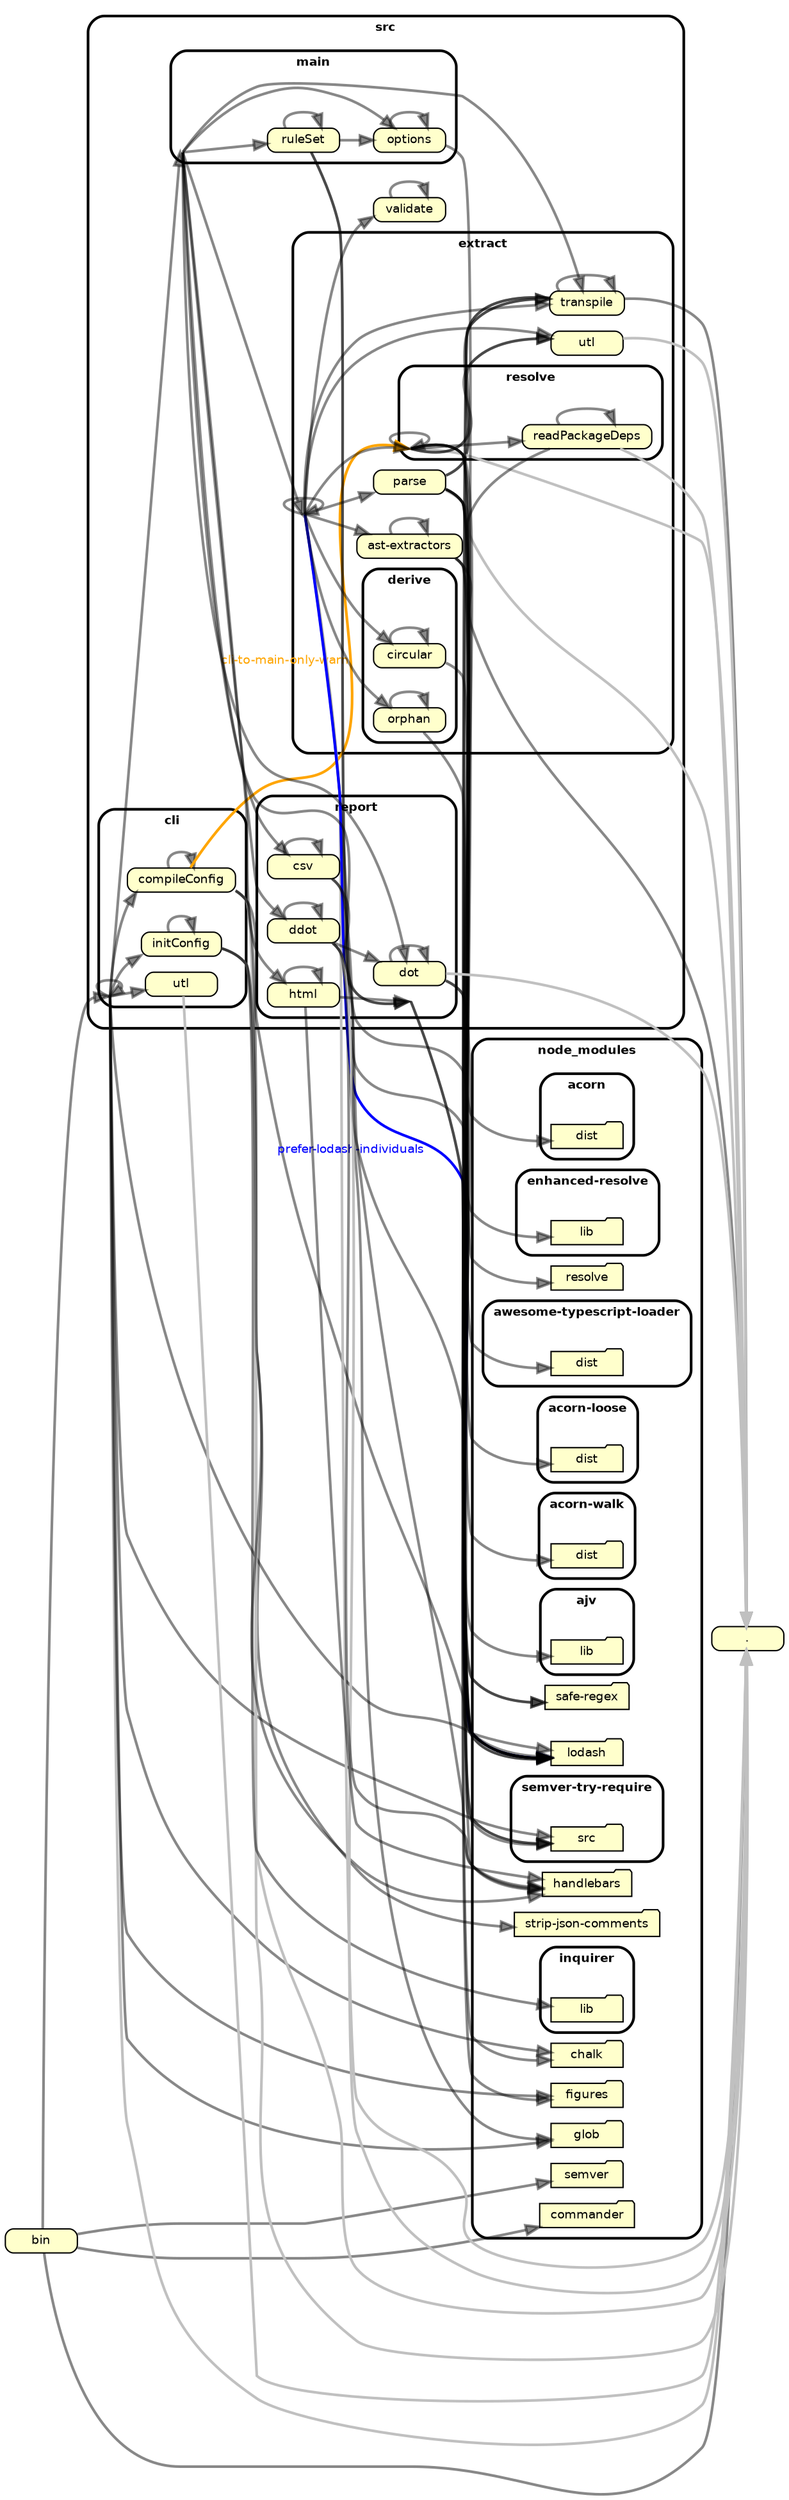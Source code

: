digraph "dependency-cruiser output"{
    ordering=out
    rankdir=LR
    splines=true
    overlap=true
    nodesep=0.16
    ranksep=0.18
    fontname="Helvetica-bold"
    fontsize=9
    style="rounded,bold"
    compound=true
    node [shape=box style="rounded, filled" fillcolor="#ffffcc" height=0.2 fontname=Helvetica fontsize=9]
    edge [color="#00000077" penwidth=2.0 arrowhead=normal fontname=Helvetica fontsize=9]

    "." [label="." ]
    "bin" [label="bin" ]
    subgraph "cluster_node_modules" {label="node_modules" "node_modules" [label="" shape=point style=invis width="0"] subgraph "cluster_node_modules/acorn-loose" {label="acorn-loose" "node_modules/acorn-loose" [label="" shape=point style=invis width="0"] "node_modules/acorn-loose/dist" [label="dist" shape="folder" ] } }
    subgraph "cluster_node_modules" {label="node_modules" "node_modules" [label="" shape=point style=invis width="0"] subgraph "cluster_node_modules/acorn-walk" {label="acorn-walk" "node_modules/acorn-walk" [label="" shape=point style=invis width="0"] "node_modules/acorn-walk/dist" [label="dist" shape="folder" ] } }
    subgraph "cluster_node_modules" {label="node_modules" "node_modules" [label="" shape=point style=invis width="0"] subgraph "cluster_node_modules/acorn" {label="acorn" "node_modules/acorn" [label="" shape=point style=invis width="0"] "node_modules/acorn/dist" [label="dist" shape="folder" ] } }
    subgraph "cluster_node_modules" {label="node_modules" "node_modules" [label="" shape=point style=invis width="0"] subgraph "cluster_node_modules/ajv" {label="ajv" "node_modules/ajv" [label="" shape=point style=invis width="0"] "node_modules/ajv/lib" [label="lib" shape="folder" ] } }
    subgraph "cluster_node_modules" {label="node_modules" "node_modules" [label="" shape=point style=invis width="0"] subgraph "cluster_node_modules/awesome-typescript-loader" {label="awesome-typescript-loader" "node_modules/awesome-typescript-loader" [label="" shape=point style=invis width="0"] "node_modules/awesome-typescript-loader/dist" [label="dist" shape="folder" ] } }
    subgraph "cluster_node_modules" {label="node_modules" "node_modules" [label="" shape=point style=invis width="0"] "node_modules/chalk" [label="chalk" shape="folder" ] }
    subgraph "cluster_node_modules" {label="node_modules" "node_modules" [label="" shape=point style=invis width="0"] "node_modules/commander" [label="commander" shape="folder" ] }
    subgraph "cluster_node_modules" {label="node_modules" "node_modules" [label="" shape=point style=invis width="0"] subgraph "cluster_node_modules/enhanced-resolve" {label="enhanced-resolve" "node_modules/enhanced-resolve" [label="" shape=point style=invis width="0"] "node_modules/enhanced-resolve/lib" [label="lib" shape="folder" ] } }
    subgraph "cluster_node_modules" {label="node_modules" "node_modules" [label="" shape=point style=invis width="0"] "node_modules/figures" [label="figures" shape="folder" ] }
    subgraph "cluster_node_modules" {label="node_modules" "node_modules" [label="" shape=point style=invis width="0"] "node_modules/glob" [label="glob" shape="folder" ] }
    subgraph "cluster_node_modules" {label="node_modules" "node_modules" [label="" shape=point style=invis width="0"] "node_modules/handlebars" [label="handlebars" shape="folder" ] }
    subgraph "cluster_node_modules" {label="node_modules" "node_modules" [label="" shape=point style=invis width="0"] subgraph "cluster_node_modules/inquirer" {label="inquirer" "node_modules/inquirer" [label="" shape=point style=invis width="0"] "node_modules/inquirer/lib" [label="lib" shape="folder" ] } }
    subgraph "cluster_node_modules" {label="node_modules" "node_modules" [label="" shape=point style=invis width="0"] "node_modules/lodash" [label="lodash" shape="folder" ] }
    subgraph "cluster_node_modules" {label="node_modules" "node_modules" [label="" shape=point style=invis width="0"] "node_modules/resolve" [label="resolve" shape="folder" ] }
    subgraph "cluster_node_modules" {label="node_modules" "node_modules" [label="" shape=point style=invis width="0"] "node_modules/safe-regex" [label="safe-regex" shape="folder" ] }
    subgraph "cluster_node_modules" {label="node_modules" "node_modules" [label="" shape=point style=invis width="0"] "node_modules/semver" [label="semver" shape="folder" ] }
    subgraph "cluster_node_modules" {label="node_modules" "node_modules" [label="" shape=point style=invis width="0"] subgraph "cluster_node_modules/semver-try-require" {label="semver-try-require" "node_modules/semver-try-require" [label="" shape=point style=invis width="0"] "node_modules/semver-try-require/src" [label="src" shape="folder" ] } }
    subgraph "cluster_node_modules" {label="node_modules" "node_modules" [label="" shape=point style=invis width="0"] "node_modules/strip-json-comments" [label="strip-json-comments" shape="folder" ] }
    subgraph "cluster_src" {label="src" "src" [label="" shape=point style=invis width="0"] "src/cli" [label="cli" ] }
    subgraph "cluster_src" {label="src" "src" [label="" shape=point style=invis width="0"] subgraph "cluster_src/cli" {label="cli" "src/cli" [label="" shape=point style=invis width="0"] "src/cli/compileConfig" [label="compileConfig" ] } }
    subgraph "cluster_src" {label="src" "src" [label="" shape=point style=invis width="0"] subgraph "cluster_src/cli" {label="cli" "src/cli" [label="" shape=point style=invis width="0"] "src/cli/initConfig" [label="initConfig" ] } }
    subgraph "cluster_src" {label="src" "src" [label="" shape=point style=invis width="0"] subgraph "cluster_src/cli" {label="cli" "src/cli" [label="" shape=point style=invis width="0"] "src/cli/utl" [label="utl" ] } }
    subgraph "cluster_src" {label="src" "src" [label="" shape=point style=invis width="0"] "src/extract" [label="extract" ] }
    subgraph "cluster_src" {label="src" "src" [label="" shape=point style=invis width="0"] subgraph "cluster_src/extract" {label="extract" "src/extract" [label="" shape=point style=invis width="0"] "src/extract/ast-extractors" [label="ast-extractors" ] } }
    subgraph "cluster_src" {label="src" "src" [label="" shape=point style=invis width="0"] subgraph "cluster_src/extract" {label="extract" "src/extract" [label="" shape=point style=invis width="0"] subgraph "cluster_src/extract/derive" {label="derive" "src/extract/derive" [label="" shape=point style=invis width="0"] "src/extract/derive/circular" [label="circular" ] } } }
    subgraph "cluster_src" {label="src" "src" [label="" shape=point style=invis width="0"] subgraph "cluster_src/extract" {label="extract" "src/extract" [label="" shape=point style=invis width="0"] subgraph "cluster_src/extract/derive" {label="derive" "src/extract/derive" [label="" shape=point style=invis width="0"] "src/extract/derive/orphan" [label="orphan" ] } } }
    subgraph "cluster_src" {label="src" "src" [label="" shape=point style=invis width="0"] subgraph "cluster_src/extract" {label="extract" "src/extract" [label="" shape=point style=invis width="0"] "src/extract/parse" [label="parse" ] } }
    subgraph "cluster_src" {label="src" "src" [label="" shape=point style=invis width="0"] subgraph "cluster_src/extract" {label="extract" "src/extract" [label="" shape=point style=invis width="0"] "src/extract/resolve" [label="resolve" ] } }
    subgraph "cluster_src" {label="src" "src" [label="" shape=point style=invis width="0"] subgraph "cluster_src/extract" {label="extract" "src/extract" [label="" shape=point style=invis width="0"] subgraph "cluster_src/extract/resolve" {label="resolve" "src/extract/resolve" [label="" shape=point style=invis width="0"] "src/extract/resolve/readPackageDeps" [label="readPackageDeps" ] } } }
    subgraph "cluster_src" {label="src" "src" [label="" shape=point style=invis width="0"] subgraph "cluster_src/extract" {label="extract" "src/extract" [label="" shape=point style=invis width="0"] "src/extract/transpile" [label="transpile" ] } }
    subgraph "cluster_src" {label="src" "src" [label="" shape=point style=invis width="0"] subgraph "cluster_src/extract" {label="extract" "src/extract" [label="" shape=point style=invis width="0"] "src/extract/utl" [label="utl" ] } }
    subgraph "cluster_src" {label="src" "src" [label="" shape=point style=invis width="0"] "src/main" [label="main" ] }
    subgraph "cluster_src" {label="src" "src" [label="" shape=point style=invis width="0"] subgraph "cluster_src/main" {label="main" "src/main" [label="" shape=point style=invis width="0"] "src/main/options" [label="options" ] } }
    subgraph "cluster_src" {label="src" "src" [label="" shape=point style=invis width="0"] subgraph "cluster_src/main" {label="main" "src/main" [label="" shape=point style=invis width="0"] "src/main/ruleSet" [label="ruleSet" ] } }
    subgraph "cluster_src" {label="src" "src" [label="" shape=point style=invis width="0"] "src/report" [label="report" ] }
    subgraph "cluster_src" {label="src" "src" [label="" shape=point style=invis width="0"] subgraph "cluster_src/report" {label="report" "src/report" [label="" shape=point style=invis width="0"] "src/report/csv" [label="csv" ] } }
    subgraph "cluster_src" {label="src" "src" [label="" shape=point style=invis width="0"] subgraph "cluster_src/report" {label="report" "src/report" [label="" shape=point style=invis width="0"] "src/report/ddot" [label="ddot" ] } }
    subgraph "cluster_src" {label="src" "src" [label="" shape=point style=invis width="0"] subgraph "cluster_src/report" {label="report" "src/report" [label="" shape=point style=invis width="0"] "src/report/dot" [label="dot" ] } }
    subgraph "cluster_src" {label="src" "src" [label="" shape=point style=invis width="0"] subgraph "cluster_src/report" {label="report" "src/report" [label="" shape=point style=invis width="0"] "src/report/html" [label="html" ] } }
    subgraph "cluster_src" {label="src" "src" [label="" shape=point style=invis width="0"] "src/validate" [label="validate" ] }

    "bin" -> "."
    "bin" -> "src/cli"
    "bin" -> "node_modules/commander"
    "bin" -> "node_modules/semver"
    "src/cli" -> "src/main"
    "src/cli" -> "src/cli"
    "src/cli" -> "src/cli/initConfig"
    "src/cli" -> "src/cli/utl"
    "src/cli" -> "node_modules/glob"
    "src/cli" -> "node_modules/lodash"
    "src/cli" -> "node_modules/chalk"
    "src/cli" -> "node_modules/figures"
    "src/cli" -> "src/cli/compileConfig"
    "src/cli" -> "." [color="grey"]
    "src/cli" -> "node_modules/semver-try-require/src"
    "src/cli/compileConfig" -> "src/extract/resolve" [color="orange" penwidth="2.0" tooltip="cli-to-main-only-warn" fontcolor="orange" xlabel="cli-to-main-only-warn"]
    "src/cli/compileConfig" -> "src/cli/compileConfig"
    "src/cli/compileConfig" -> "." [color="grey"]
    "src/cli/compileConfig" -> "node_modules/lodash"
    "src/cli/compileConfig" -> "node_modules/strip-json-comments"
    "src/cli/initConfig" -> "src/cli/initConfig"
    "src/cli/initConfig" -> "." [color="grey"]
    "src/cli/initConfig" -> "node_modules/handlebars"
    "src/cli/initConfig" -> "node_modules/inquirer/lib"
    "src/cli/utl" -> "." [color="grey"]
    "src/extract" -> "src/extract"
    "src/extract" -> "src/extract/derive/circular"
    "src/extract" -> "src/extract/derive/orphan"
    "src/extract" -> "src/extract/utl"
    "src/extract" -> "node_modules/lodash" [color="blue" penwidth="2.0" tooltip="prefer-lodash-individuals" fontcolor="blue" xlabel="prefer-lodash-individuals"]
    "src/extract" -> "src/validate"
    "src/extract" -> "src/extract/ast-extractors"
    "src/extract" -> "src/extract/parse"
    "src/extract" -> "src/extract/resolve"
    "src/extract" -> "." [color="grey"]
    "src/extract" -> "src/extract/transpile"
    "src/extract" -> "node_modules/glob"
    "src/extract/ast-extractors" -> "src/extract/ast-extractors"
    "src/extract/ast-extractors" -> "node_modules/acorn-walk/dist"
    "src/extract/ast-extractors" -> "."
    "src/extract/ast-extractors" -> "node_modules/semver-try-require/src"
    "src/extract/derive/circular" -> "src/extract/derive/circular"
    "src/extract/derive/circular" -> "node_modules/lodash"
    "src/extract/derive/orphan" -> "src/extract/derive/orphan"
    "src/extract/derive/orphan" -> "node_modules/lodash"
    "src/extract/parse" -> "src/extract/transpile"
    "src/extract/parse" -> "src/extract/utl"
    "src/extract/parse" -> "node_modules/acorn/dist"
    "src/extract/parse" -> "node_modules/acorn-loose/dist"
    "src/extract/parse" -> "." [color="grey"]
    "src/extract/parse" -> "node_modules/lodash"
    "src/extract/parse" -> "node_modules/semver-try-require/src"
    "src/extract/resolve" -> "src/extract/utl"
    "src/extract/resolve" -> "src/extract/resolve"
    "src/extract/resolve" -> "." [color="grey"]
    "src/extract/resolve" -> "src/extract/resolve/readPackageDeps"
    "src/extract/resolve" -> "node_modules/lodash"
    "src/extract/resolve" -> "node_modules/resolve"
    "src/extract/resolve" -> "node_modules/enhanced-resolve/lib"
    "src/extract/resolve" -> "src/extract/transpile"
    "src/extract/resolve" -> "node_modules/awesome-typescript-loader/dist"
    "src/extract/resolve/readPackageDeps" -> "src/extract/resolve/readPackageDeps"
    "src/extract/resolve/readPackageDeps" -> "." [color="grey"]
    "src/extract/resolve/readPackageDeps" -> "node_modules/lodash"
    "src/extract/transpile" -> "src/extract/transpile"
    "src/extract/transpile" -> "."
    "src/extract/transpile" -> "node_modules/semver-try-require/src"
    "src/extract/transpile" -> "node_modules/lodash"
    "src/extract/utl" -> "." [color="grey"]
    "src/main" -> "src/extract"
    "src/main" -> "src/extract/transpile"
    "src/main" -> "src/report/csv"
    "src/main" -> "src/report/ddot"
    "src/main" -> "src/report/dot"
    "src/main" -> "src/report"
    "src/main" -> "src/report/html"
    "src/main" -> "src/main/options"
    "src/main" -> "src/main/ruleSet"
    "src/main/options" -> "src/main/options"
    "src/main/options" -> "node_modules/safe-regex"
    "src/main/ruleSet" -> "src/main/options"
    "src/main/ruleSet" -> "src/main/ruleSet"
    "src/main/ruleSet" -> "node_modules/ajv/lib"
    "src/main/ruleSet" -> "node_modules/safe-regex"
    "src/report" -> "node_modules/chalk"
    "src/report" -> "node_modules/figures"
    "src/report/csv" -> "src/report"
    "src/report/csv" -> "src/report/csv"
    "src/report/csv" -> "node_modules/handlebars"
    "src/report/ddot" -> "src/report/dot"
    "src/report/ddot" -> "src/report/ddot"
    "src/report/ddot" -> "node_modules/handlebars"
    "src/report/ddot" -> "node_modules/lodash"
    "src/report/ddot" -> "." [color="grey"]
    "src/report/dot" -> "src/report/dot"
    "src/report/dot" -> "node_modules/lodash"
    "src/report/dot" -> "node_modules/handlebars"
    "src/report/dot" -> "." [color="grey"]
    "src/report/html" -> "src/report"
    "src/report/html" -> "src/report/html"
    "src/report/html" -> "node_modules/handlebars"
    "src/validate" -> "src/validate"
}
